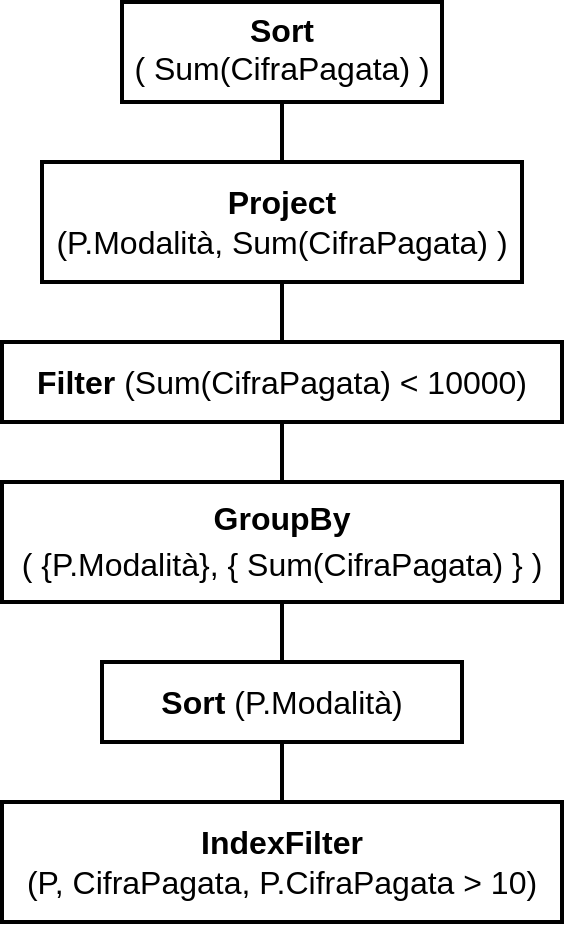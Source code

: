 <mxfile version="14.5.1" type="google"><diagram id="A4JNmP_WTG8dwNLt_FxZ" name="Page-1"><mxGraphModel dx="600" dy="565" grid="1" gridSize="10" guides="1" tooltips="1" connect="1" arrows="1" fold="1" page="1" pageScale="1" pageWidth="583" pageHeight="827" math="0" shadow="0"><root><mxCell id="0"/><mxCell id="1" parent="0"/><mxCell id="bgwH9cO0DQCBHu44dToF-2" value="&lt;font style=&quot;font-size: 16px&quot;&gt;&lt;b&gt;IndexFilter&lt;br&gt;&lt;/b&gt;(P, CifraPagata, P.CifraPagata &amp;gt; 10)&lt;/font&gt;" style="text;html=1;fillColor=none;align=center;verticalAlign=middle;whiteSpace=wrap;rounded=0;strokeColor=#000000;strokeWidth=2;" vertex="1" parent="1"><mxGeometry x="40" y="430" width="280" height="60" as="geometry"/></mxCell><mxCell id="bgwH9cO0DQCBHu44dToF-4" value="&lt;font style=&quot;font-size: 16px&quot;&gt;&lt;b&gt;GroupBy&lt;/b&gt;&lt;br&gt;( {P.Modalità}, { Sum(CifraPagata) } )&lt;/font&gt;&lt;font face=&quot;Times New Roman&quot; size=&quot;1&quot;&gt;&lt;b style=&quot;font-size: 20px&quot;&gt;&lt;br&gt;&lt;/b&gt;&lt;/font&gt;" style="text;html=1;fillColor=none;align=center;verticalAlign=middle;whiteSpace=wrap;rounded=0;strokeColor=#000000;strokeWidth=2;" vertex="1" parent="1"><mxGeometry x="40" y="270" width="280" height="60" as="geometry"/></mxCell><mxCell id="bgwH9cO0DQCBHu44dToF-5" value="" style="endArrow=none;html=1;strokeWidth=2;entryX=0.5;entryY=1;entryDx=0;entryDy=0;" edge="1" parent="1" target="bgwH9cO0DQCBHu44dToF-4"><mxGeometry width="50" height="50" relative="1" as="geometry"><mxPoint x="180" y="360" as="sourcePoint"/><mxPoint x="190" y="424" as="targetPoint"/></mxGeometry></mxCell><mxCell id="bgwH9cO0DQCBHu44dToF-6" value="&lt;font style=&quot;font-size: 16px&quot;&gt;&lt;b&gt;Filter&lt;/b&gt; (Sum(CifraPagata) &amp;lt; 10000)&lt;/font&gt;" style="text;html=1;fillColor=none;align=center;verticalAlign=middle;whiteSpace=wrap;rounded=0;strokeColor=#000000;strokeWidth=2;" vertex="1" parent="1"><mxGeometry x="40" y="200" width="280" height="40" as="geometry"/></mxCell><mxCell id="bgwH9cO0DQCBHu44dToF-7" value="" style="endArrow=none;html=1;strokeWidth=2;entryX=0.5;entryY=1;entryDx=0;entryDy=0;exitX=0.5;exitY=0;exitDx=0;exitDy=0;" edge="1" parent="1" source="bgwH9cO0DQCBHu44dToF-4" target="bgwH9cO0DQCBHu44dToF-6"><mxGeometry width="50" height="50" relative="1" as="geometry"><mxPoint x="190" y="450" as="sourcePoint"/><mxPoint x="190" y="424" as="targetPoint"/></mxGeometry></mxCell><mxCell id="bgwH9cO0DQCBHu44dToF-8" value="&lt;font style=&quot;font-size: 16px&quot;&gt;&lt;b&gt;Project&lt;/b&gt;&lt;br&gt;(P.Modalità, Sum(CifraPagata) )&lt;/font&gt;" style="text;html=1;fillColor=none;align=center;verticalAlign=middle;whiteSpace=wrap;rounded=0;strokeColor=#000000;strokeWidth=2;" vertex="1" parent="1"><mxGeometry x="60" y="110" width="240" height="60" as="geometry"/></mxCell><mxCell id="bgwH9cO0DQCBHu44dToF-9" value="" style="endArrow=none;html=1;strokeWidth=2;entryX=0.5;entryY=1;entryDx=0;entryDy=0;exitX=0.5;exitY=0;exitDx=0;exitDy=0;" edge="1" parent="1" source="bgwH9cO0DQCBHu44dToF-6" target="bgwH9cO0DQCBHu44dToF-8"><mxGeometry width="50" height="50" relative="1" as="geometry"><mxPoint x="170" y="180" as="sourcePoint"/><mxPoint x="190" y="250" as="targetPoint"/></mxGeometry></mxCell><mxCell id="bgwH9cO0DQCBHu44dToF-10" value="&lt;font style=&quot;font-size: 16px&quot;&gt;&lt;b&gt;Sort&lt;/b&gt;&lt;br&gt;(&amp;nbsp;Sum(CifraPagata) )&lt;/font&gt;&lt;font&gt;&lt;sub&gt;&lt;br&gt;&lt;/sub&gt;&lt;/font&gt;" style="text;html=1;fillColor=none;align=center;verticalAlign=middle;whiteSpace=wrap;rounded=0;strokeColor=#000000;strokeWidth=2;" vertex="1" parent="1"><mxGeometry x="100" y="30" width="160" height="50" as="geometry"/></mxCell><mxCell id="bgwH9cO0DQCBHu44dToF-11" value="" style="endArrow=none;html=1;strokeWidth=2;entryX=0.5;entryY=1;entryDx=0;entryDy=0;exitX=0.5;exitY=0;exitDx=0;exitDy=0;" edge="1" parent="1" source="bgwH9cO0DQCBHu44dToF-8" target="bgwH9cO0DQCBHu44dToF-10"><mxGeometry width="50" height="50" relative="1" as="geometry"><mxPoint x="190" y="210" as="sourcePoint"/><mxPoint x="190" y="170" as="targetPoint"/></mxGeometry></mxCell><mxCell id="bgwH9cO0DQCBHu44dToF-12" value="" style="edgeStyle=orthogonalEdgeStyle;rounded=0;orthogonalLoop=1;jettySize=auto;html=1;endArrow=none;endFill=0;" edge="1" parent="1" source="bgwH9cO0DQCBHu44dToF-13" target="bgwH9cO0DQCBHu44dToF-4"><mxGeometry relative="1" as="geometry"/></mxCell><mxCell id="bgwH9cO0DQCBHu44dToF-13" value="&lt;font style=&quot;font-size: 16px&quot;&gt;&lt;b&gt;Sort &lt;/b&gt;(P.Modalità)&lt;/font&gt;" style="text;html=1;fillColor=none;align=center;verticalAlign=middle;whiteSpace=wrap;rounded=0;strokeColor=#000000;strokeWidth=2;" vertex="1" parent="1"><mxGeometry x="90" y="360" width="180" height="40" as="geometry"/></mxCell><mxCell id="bgwH9cO0DQCBHu44dToF-14" value="" style="edgeStyle=orthogonalEdgeStyle;rounded=0;orthogonalLoop=1;jettySize=auto;html=1;exitX=0.5;exitY=0;exitDx=0;exitDy=0;entryX=0.5;entryY=1;entryDx=0;entryDy=0;endArrow=none;endFill=0;strokeWidth=2;" edge="1" parent="1" source="bgwH9cO0DQCBHu44dToF-2" target="bgwH9cO0DQCBHu44dToF-13"><mxGeometry relative="1" as="geometry"><mxPoint x="190" y="370" as="sourcePoint"/><mxPoint x="200" y="410" as="targetPoint"/></mxGeometry></mxCell></root></mxGraphModel></diagram></mxfile>